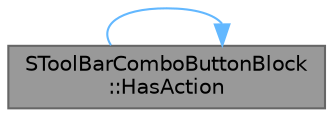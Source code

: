 digraph "SToolBarComboButtonBlock::HasAction"
{
 // INTERACTIVE_SVG=YES
 // LATEX_PDF_SIZE
  bgcolor="transparent";
  edge [fontname=Helvetica,fontsize=10,labelfontname=Helvetica,labelfontsize=10];
  node [fontname=Helvetica,fontsize=10,shape=box,height=0.2,width=0.4];
  rankdir="LR";
  Node1 [id="Node000001",label="SToolBarComboButtonBlock\l::HasAction",height=0.2,width=0.4,color="gray40", fillcolor="grey60", style="filled", fontcolor="black",tooltip="True if we have an action bound."];
  Node1 -> Node1 [id="edge1_Node000001_Node000001",color="steelblue1",style="solid",tooltip=" "];
}
